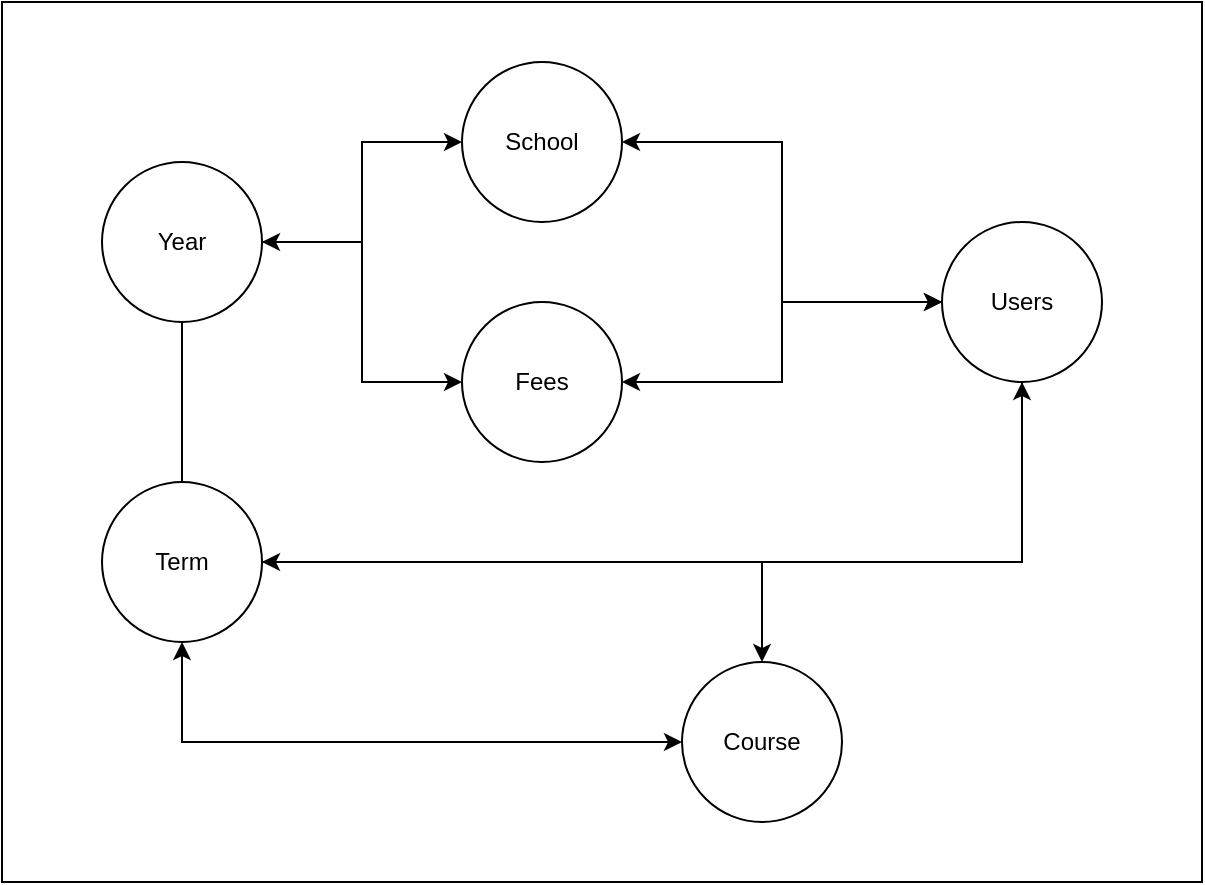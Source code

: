<mxfile version="14.3.1" type="github" pages="5">
  <diagram id="HqueQWfNLCLhg1whZo9X" name="modules">
    <mxGraphModel dx="744" dy="393" grid="1" gridSize="10" guides="1" tooltips="1" connect="1" arrows="1" fold="1" page="1" pageScale="1" pageWidth="850" pageHeight="1100" math="0" shadow="0">
      <root>
        <mxCell id="0" />
        <mxCell id="1" parent="0" />
        <mxCell id="sjWc-PMB-SDEbKh_rK0m-1" value="" style="rounded=0;whiteSpace=wrap;html=1;" parent="1" vertex="1">
          <mxGeometry x="40" y="160" width="600" height="440" as="geometry" />
        </mxCell>
        <mxCell id="sjWc-PMB-SDEbKh_rK0m-2" value="School" style="ellipse;whiteSpace=wrap;html=1;aspect=fixed;" parent="1" vertex="1">
          <mxGeometry x="270" y="190" width="80" height="80" as="geometry" />
        </mxCell>
        <mxCell id="sjWc-PMB-SDEbKh_rK0m-15" value="" style="edgeStyle=orthogonalEdgeStyle;rounded=0;orthogonalLoop=1;jettySize=auto;html=1;endArrow=classic;endFill=1;" parent="1" source="sjWc-PMB-SDEbKh_rK0m-3" target="sjWc-PMB-SDEbKh_rK0m-2" edge="1">
          <mxGeometry relative="1" as="geometry" />
        </mxCell>
        <mxCell id="sjWc-PMB-SDEbKh_rK0m-3" value="Year" style="ellipse;whiteSpace=wrap;html=1;aspect=fixed;" parent="1" vertex="1">
          <mxGeometry x="90" y="240" width="80" height="80" as="geometry" />
        </mxCell>
        <mxCell id="sjWc-PMB-SDEbKh_rK0m-16" value="" style="edgeStyle=orthogonalEdgeStyle;rounded=0;orthogonalLoop=1;jettySize=auto;html=1;endArrow=classic;endFill=1;startArrow=classic;startFill=1;" parent="1" source="sjWc-PMB-SDEbKh_rK0m-4" target="sjWc-PMB-SDEbKh_rK0m-2" edge="1">
          <mxGeometry relative="1" as="geometry" />
        </mxCell>
        <mxCell id="sjWc-PMB-SDEbKh_rK0m-4" value="Users" style="ellipse;whiteSpace=wrap;html=1;aspect=fixed;" parent="1" vertex="1">
          <mxGeometry x="510" y="270" width="80" height="80" as="geometry" />
        </mxCell>
        <mxCell id="sjWc-PMB-SDEbKh_rK0m-9" value="" style="edgeStyle=orthogonalEdgeStyle;rounded=0;orthogonalLoop=1;jettySize=auto;html=1;endArrow=classic;endFill=1;" parent="1" source="sjWc-PMB-SDEbKh_rK0m-5" target="sjWc-PMB-SDEbKh_rK0m-8" edge="1">
          <mxGeometry relative="1" as="geometry" />
        </mxCell>
        <mxCell id="sjWc-PMB-SDEbKh_rK0m-12" value="" style="edgeStyle=orthogonalEdgeStyle;rounded=0;orthogonalLoop=1;jettySize=auto;html=1;endArrow=none;endFill=0;" parent="1" source="sjWc-PMB-SDEbKh_rK0m-5" target="sjWc-PMB-SDEbKh_rK0m-3" edge="1">
          <mxGeometry relative="1" as="geometry" />
        </mxCell>
        <mxCell id="sjWc-PMB-SDEbKh_rK0m-13" value="" style="edgeStyle=orthogonalEdgeStyle;rounded=0;orthogonalLoop=1;jettySize=auto;html=1;endArrow=classic;endFill=1;startArrow=classic;startFill=1;" parent="1" source="sjWc-PMB-SDEbKh_rK0m-6" target="sjWc-PMB-SDEbKh_rK0m-3" edge="1">
          <mxGeometry relative="1" as="geometry" />
        </mxCell>
        <mxCell id="sjWc-PMB-SDEbKh_rK0m-14" value="" style="edgeStyle=orthogonalEdgeStyle;rounded=0;orthogonalLoop=1;jettySize=auto;html=1;endArrow=classic;endFill=1;startArrow=classic;startFill=1;" parent="1" source="sjWc-PMB-SDEbKh_rK0m-6" target="sjWc-PMB-SDEbKh_rK0m-4" edge="1">
          <mxGeometry relative="1" as="geometry" />
        </mxCell>
        <mxCell id="sjWc-PMB-SDEbKh_rK0m-6" value="Fees" style="ellipse;whiteSpace=wrap;html=1;aspect=fixed;" parent="1" vertex="1">
          <mxGeometry x="270" y="310" width="80" height="80" as="geometry" />
        </mxCell>
        <mxCell id="sjWc-PMB-SDEbKh_rK0m-17" value="" style="edgeStyle=orthogonalEdgeStyle;rounded=0;orthogonalLoop=1;jettySize=auto;html=1;endArrow=none;endFill=0;" parent="1" source="sjWc-PMB-SDEbKh_rK0m-5" target="sjWc-PMB-SDEbKh_rK0m-4" edge="1">
          <mxGeometry relative="1" as="geometry" />
        </mxCell>
        <mxCell id="sjWc-PMB-SDEbKh_rK0m-8" value="Course" style="ellipse;whiteSpace=wrap;html=1;aspect=fixed;" parent="1" vertex="1">
          <mxGeometry x="380" y="490" width="80" height="80" as="geometry" />
        </mxCell>
        <mxCell id="sjWc-PMB-SDEbKh_rK0m-19" value="" style="edgeStyle=orthogonalEdgeStyle;rounded=0;orthogonalLoop=1;jettySize=auto;html=1;endArrow=classic;endFill=1;startArrow=classic;startFill=1;" parent="1" source="sjWc-PMB-SDEbKh_rK0m-5" target="sjWc-PMB-SDEbKh_rK0m-4" edge="1">
          <mxGeometry relative="1" as="geometry" />
        </mxCell>
        <mxCell id="sjWc-PMB-SDEbKh_rK0m-5" value="Term" style="ellipse;whiteSpace=wrap;html=1;aspect=fixed;" parent="1" vertex="1">
          <mxGeometry x="90" y="400" width="80" height="80" as="geometry" />
        </mxCell>
        <mxCell id="sjWc-PMB-SDEbKh_rK0m-18" value="" style="edgeStyle=orthogonalEdgeStyle;rounded=0;orthogonalLoop=1;jettySize=auto;html=1;endArrow=classic;endFill=1;startArrow=classic;startFill=1;" parent="1" source="sjWc-PMB-SDEbKh_rK0m-8" target="sjWc-PMB-SDEbKh_rK0m-5" edge="1">
          <mxGeometry relative="1" as="geometry">
            <mxPoint x="490" y="610" as="sourcePoint" />
            <mxPoint x="560" y="350" as="targetPoint" />
          </mxGeometry>
        </mxCell>
      </root>
    </mxGraphModel>
  </diagram>
  <diagram id="t0_c6JWGLKiSiOp5SVA0" name="API dataflow">
    <mxGraphModel dx="744" dy="393" grid="1" gridSize="10" guides="1" tooltips="1" connect="1" arrows="1" fold="1" page="1" pageScale="1" pageWidth="850" pageHeight="1100" math="0" shadow="0">
      <root>
        <mxCell id="VSV_Id4nnWeI7F1zMTD4-0" />
        <mxCell id="VSV_Id4nnWeI7F1zMTD4-1" parent="VSV_Id4nnWeI7F1zMTD4-0" />
        <mxCell id="ddU1E_sIUu_gReHN4l-P-59" value="Start" style="strokeWidth=2;html=1;shape=mxgraph.flowchart.terminator;whiteSpace=wrap;" parent="VSV_Id4nnWeI7F1zMTD4-1" vertex="1">
          <mxGeometry x="242" y="58" width="100" height="60" as="geometry" />
        </mxCell>
        <mxCell id="ddU1E_sIUu_gReHN4l-P-61" value="" style="edgeStyle=orthogonalEdgeStyle;rounded=0;orthogonalLoop=1;jettySize=auto;html=1;startArrow=classic;startFill=1;endArrow=none;endFill=0;" parent="VSV_Id4nnWeI7F1zMTD4-1" source="ddU1E_sIUu_gReHN4l-P-60" target="ddU1E_sIUu_gReHN4l-P-59" edge="1">
          <mxGeometry relative="1" as="geometry" />
        </mxCell>
        <mxCell id="ddU1E_sIUu_gReHN4l-P-60" value="User inputs data in frontend and triggers operation" style="shape=parallelogram;html=1;strokeWidth=2;perimeter=parallelogramPerimeter;whiteSpace=wrap;rounded=1;arcSize=12;size=0.23;" parent="VSV_Id4nnWeI7F1zMTD4-1" vertex="1">
          <mxGeometry x="397" y="48" width="370" height="80" as="geometry" />
        </mxCell>
        <mxCell id="ddU1E_sIUu_gReHN4l-P-64" value="" style="edgeStyle=orthogonalEdgeStyle;rounded=0;orthogonalLoop=1;jettySize=auto;html=1;startArrow=classic;startFill=1;endArrow=none;endFill=0;" parent="VSV_Id4nnWeI7F1zMTD4-1" source="ddU1E_sIUu_gReHN4l-P-62" target="ddU1E_sIUu_gReHN4l-P-60" edge="1">
          <mxGeometry relative="1" as="geometry" />
        </mxCell>
        <mxCell id="ddU1E_sIUu_gReHN4l-P-62" value="Data is validated in frontend" style="rounded=1;whiteSpace=wrap;html=1;absoluteArcSize=1;arcSize=14;strokeWidth=2;" parent="VSV_Id4nnWeI7F1zMTD4-1" vertex="1">
          <mxGeometry x="532" y="158" width="100" height="100" as="geometry" />
        </mxCell>
        <mxCell id="ddU1E_sIUu_gReHN4l-P-66" value="" style="edgeStyle=orthogonalEdgeStyle;rounded=0;orthogonalLoop=1;jettySize=auto;html=1;startArrow=classic;startFill=1;endArrow=none;endFill=0;" parent="VSV_Id4nnWeI7F1zMTD4-1" source="ddU1E_sIUu_gReHN4l-P-65" target="ddU1E_sIUu_gReHN4l-P-62" edge="1">
          <mxGeometry relative="1" as="geometry" />
        </mxCell>
        <mxCell id="ddU1E_sIUu_gReHN4l-P-68" value="" style="edgeStyle=orthogonalEdgeStyle;rounded=0;orthogonalLoop=1;jettySize=auto;html=1;startArrow=none;startFill=0;endArrow=classic;endFill=1;" parent="VSV_Id4nnWeI7F1zMTD4-1" source="ddU1E_sIUu_gReHN4l-P-65" target="ddU1E_sIUu_gReHN4l-P-67" edge="1">
          <mxGeometry relative="1" as="geometry" />
        </mxCell>
        <mxCell id="ddU1E_sIUu_gReHN4l-P-71" value="" style="edgeStyle=orthogonalEdgeStyle;rounded=0;orthogonalLoop=1;jettySize=auto;html=1;startArrow=none;startFill=0;endArrow=classic;endFill=1;" parent="VSV_Id4nnWeI7F1zMTD4-1" source="ddU1E_sIUu_gReHN4l-P-65" target="ddU1E_sIUu_gReHN4l-P-70" edge="1">
          <mxGeometry relative="1" as="geometry" />
        </mxCell>
        <mxCell id="ddU1E_sIUu_gReHN4l-P-65" value="Data is Valid" style="strokeWidth=2;html=1;shape=mxgraph.flowchart.decision;whiteSpace=wrap;" parent="VSV_Id4nnWeI7F1zMTD4-1" vertex="1">
          <mxGeometry x="387" y="158" width="100" height="100" as="geometry" />
        </mxCell>
        <mxCell id="QZkIZdgw-79CvvaOFUtQ-3" value="" style="edgeStyle=orthogonalEdgeStyle;rounded=0;orthogonalLoop=1;jettySize=auto;html=1;dashed=1;startArrow=none;startFill=0;endArrow=classic;endFill=1;" parent="VSV_Id4nnWeI7F1zMTD4-1" source="ddU1E_sIUu_gReHN4l-P-67" target="QZkIZdgw-79CvvaOFUtQ-2" edge="1">
          <mxGeometry relative="1" as="geometry" />
        </mxCell>
        <mxCell id="ddU1E_sIUu_gReHN4l-P-67" value="Display error message to user" style="whiteSpace=wrap;html=1;strokeWidth=2;" parent="VSV_Id4nnWeI7F1zMTD4-1" vertex="1">
          <mxGeometry x="227" y="178" width="120" height="60" as="geometry" />
        </mxCell>
        <mxCell id="ddU1E_sIUu_gReHN4l-P-69" value="No" style="text;html=1;align=center;verticalAlign=middle;resizable=0;points=[];autosize=1;" parent="VSV_Id4nnWeI7F1zMTD4-1" vertex="1">
          <mxGeometry x="357" y="188" width="30" height="20" as="geometry" />
        </mxCell>
        <mxCell id="ddU1E_sIUu_gReHN4l-P-74" value="" style="edgeStyle=orthogonalEdgeStyle;rounded=0;orthogonalLoop=1;jettySize=auto;html=1;startArrow=none;startFill=0;endArrow=classic;endFill=1;" parent="VSV_Id4nnWeI7F1zMTD4-1" source="ddU1E_sIUu_gReHN4l-P-70" target="ddU1E_sIUu_gReHN4l-P-73" edge="1">
          <mxGeometry relative="1" as="geometry" />
        </mxCell>
        <mxCell id="ddU1E_sIUu_gReHN4l-P-70" value="Request is sent to Asynchronous backend API with data" style="whiteSpace=wrap;html=1;strokeWidth=2;" parent="VSV_Id4nnWeI7F1zMTD4-1" vertex="1">
          <mxGeometry x="437" y="338" width="170" height="60" as="geometry" />
        </mxCell>
        <mxCell id="ddU1E_sIUu_gReHN4l-P-72" value="&lt;div&gt;Yes&lt;/div&gt;" style="text;html=1;align=center;verticalAlign=middle;resizable=0;points=[];autosize=1;" parent="VSV_Id4nnWeI7F1zMTD4-1" vertex="1">
          <mxGeometry x="397" y="258" width="40" height="20" as="geometry" />
        </mxCell>
        <mxCell id="ddU1E_sIUu_gReHN4l-P-76" value="" style="edgeStyle=orthogonalEdgeStyle;rounded=0;orthogonalLoop=1;jettySize=auto;html=1;startArrow=none;startFill=0;endArrow=classic;endFill=1;" parent="VSV_Id4nnWeI7F1zMTD4-1" source="ddU1E_sIUu_gReHN4l-P-73" target="ddU1E_sIUu_gReHN4l-P-75" edge="1">
          <mxGeometry relative="1" as="geometry" />
        </mxCell>
        <mxCell id="ddU1E_sIUu_gReHN4l-P-73" value="Backend checks authentication and authorization" style="rounded=1;whiteSpace=wrap;html=1;absoluteArcSize=1;arcSize=14;strokeWidth=2;" parent="VSV_Id4nnWeI7F1zMTD4-1" vertex="1">
          <mxGeometry x="462" y="438" width="120" height="100" as="geometry" />
        </mxCell>
        <mxCell id="ddU1E_sIUu_gReHN4l-P-78" value="" style="edgeStyle=orthogonalEdgeStyle;rounded=0;orthogonalLoop=1;jettySize=auto;html=1;startArrow=none;startFill=0;endArrow=classic;endFill=1;" parent="VSV_Id4nnWeI7F1zMTD4-1" source="ddU1E_sIUu_gReHN4l-P-75" target="ddU1E_sIUu_gReHN4l-P-77" edge="1">
          <mxGeometry relative="1" as="geometry" />
        </mxCell>
        <mxCell id="ddU1E_sIUu_gReHN4l-P-82" value="" style="edgeStyle=orthogonalEdgeStyle;rounded=0;orthogonalLoop=1;jettySize=auto;html=1;startArrow=none;startFill=0;endArrow=classic;endFill=1;" parent="VSV_Id4nnWeI7F1zMTD4-1" source="ddU1E_sIUu_gReHN4l-P-75" target="ddU1E_sIUu_gReHN4l-P-81" edge="1">
          <mxGeometry relative="1" as="geometry" />
        </mxCell>
        <mxCell id="ddU1E_sIUu_gReHN4l-P-75" value="User is authenticated and authorized" style="rhombus;whiteSpace=wrap;html=1;rounded=1;strokeWidth=2;arcSize=14;" parent="VSV_Id4nnWeI7F1zMTD4-1" vertex="1">
          <mxGeometry x="232" y="423" width="110" height="130" as="geometry" />
        </mxCell>
        <mxCell id="ddU1E_sIUu_gReHN4l-P-79" value="" style="edgeStyle=orthogonalEdgeStyle;rounded=0;orthogonalLoop=1;jettySize=auto;html=1;startArrow=none;startFill=0;endArrow=classic;endFill=1;" parent="VSV_Id4nnWeI7F1zMTD4-1" source="ddU1E_sIUu_gReHN4l-P-77" target="ddU1E_sIUu_gReHN4l-P-67" edge="1">
          <mxGeometry relative="1" as="geometry" />
        </mxCell>
        <mxCell id="ddU1E_sIUu_gReHN4l-P-77" value="Send error message back to frontend" style="whiteSpace=wrap;html=1;rounded=1;strokeWidth=2;arcSize=14;" parent="VSV_Id4nnWeI7F1zMTD4-1" vertex="1">
          <mxGeometry x="227" y="328" width="120" height="60" as="geometry" />
        </mxCell>
        <mxCell id="ddU1E_sIUu_gReHN4l-P-80" value="No" style="text;html=1;align=center;verticalAlign=middle;resizable=0;points=[];autosize=1;" parent="VSV_Id4nnWeI7F1zMTD4-1" vertex="1">
          <mxGeometry x="292" y="398" width="30" height="20" as="geometry" />
        </mxCell>
        <mxCell id="ddU1E_sIUu_gReHN4l-P-87" value="" style="edgeStyle=orthogonalEdgeStyle;rounded=0;orthogonalLoop=1;jettySize=auto;html=1;startArrow=none;startFill=0;endArrow=classic;endFill=1;" parent="VSV_Id4nnWeI7F1zMTD4-1" source="ddU1E_sIUu_gReHN4l-P-81" target="ddU1E_sIUu_gReHN4l-P-86" edge="1">
          <mxGeometry relative="1" as="geometry" />
        </mxCell>
        <mxCell id="ddU1E_sIUu_gReHN4l-P-96" style="edgeStyle=orthogonalEdgeStyle;rounded=0;orthogonalLoop=1;jettySize=auto;html=1;entryX=0.008;entryY=0.4;entryDx=0;entryDy=0;entryPerimeter=0;startArrow=none;startFill=0;endArrow=classic;endFill=1;dashed=1;" parent="VSV_Id4nnWeI7F1zMTD4-1" source="ddU1E_sIUu_gReHN4l-P-81" target="ddU1E_sIUu_gReHN4l-P-77" edge="1">
          <mxGeometry relative="1" as="geometry">
            <Array as="points">
              <mxPoint x="169" y="633" />
              <mxPoint x="169" y="352" />
            </Array>
          </mxGeometry>
        </mxCell>
        <mxCell id="ddU1E_sIUu_gReHN4l-P-81" value="Perform requested operation" style="whiteSpace=wrap;html=1;rounded=1;strokeWidth=2;arcSize=14;" parent="VSV_Id4nnWeI7F1zMTD4-1" vertex="1">
          <mxGeometry x="327" y="613" width="120" height="60" as="geometry" />
        </mxCell>
        <mxCell id="ddU1E_sIUu_gReHN4l-P-83" value="Yes" style="text;html=1;align=center;verticalAlign=middle;resizable=0;points=[];autosize=1;" parent="VSV_Id4nnWeI7F1zMTD4-1" vertex="1">
          <mxGeometry x="287" y="553" width="40" height="20" as="geometry" />
        </mxCell>
        <mxCell id="ddU1E_sIUu_gReHN4l-P-92" value="" style="edgeStyle=orthogonalEdgeStyle;rounded=0;orthogonalLoop=1;jettySize=auto;html=1;startArrow=none;startFill=0;endArrow=classic;endFill=1;" parent="VSV_Id4nnWeI7F1zMTD4-1" source="ddU1E_sIUu_gReHN4l-P-84" target="ddU1E_sIUu_gReHN4l-P-90" edge="1">
          <mxGeometry relative="1" as="geometry" />
        </mxCell>
        <mxCell id="ddU1E_sIUu_gReHN4l-P-97" style="edgeStyle=orthogonalEdgeStyle;rounded=0;orthogonalLoop=1;jettySize=auto;html=1;startArrow=none;startFill=0;endArrow=classic;endFill=1;dashed=1;" parent="VSV_Id4nnWeI7F1zMTD4-1" source="ddU1E_sIUu_gReHN4l-P-84" edge="1">
          <mxGeometry relative="1" as="geometry">
            <mxPoint x="227" y="353" as="targetPoint" />
            <Array as="points">
              <mxPoint x="169" y="953" />
              <mxPoint x="169" y="353" />
            </Array>
          </mxGeometry>
        </mxCell>
        <mxCell id="ddU1E_sIUu_gReHN4l-P-84" value="CRUD operations on database" style="shape=cylinder;whiteSpace=wrap;html=1;boundedLbl=1;backgroundOutline=1;rounded=1;strokeWidth=2;arcSize=14;" parent="VSV_Id4nnWeI7F1zMTD4-1" vertex="1">
          <mxGeometry x="342" y="933" width="90" height="120" as="geometry" />
        </mxCell>
        <mxCell id="ddU1E_sIUu_gReHN4l-P-88" value="" style="edgeStyle=orthogonalEdgeStyle;rounded=0;orthogonalLoop=1;jettySize=auto;html=1;startArrow=none;startFill=0;endArrow=classic;endFill=1;" parent="VSV_Id4nnWeI7F1zMTD4-1" source="ddU1E_sIUu_gReHN4l-P-86" target="ddU1E_sIUu_gReHN4l-P-84" edge="1">
          <mxGeometry relative="1" as="geometry" />
        </mxCell>
        <mxCell id="zoeT5Pk1BlfVSWDVDY8V-0" value="" style="edgeStyle=orthogonalEdgeStyle;rounded=0;orthogonalLoop=1;jettySize=auto;html=1;" parent="VSV_Id4nnWeI7F1zMTD4-1" source="ddU1E_sIUu_gReHN4l-P-86" target="ddU1E_sIUu_gReHN4l-P-90" edge="1">
          <mxGeometry relative="1" as="geometry" />
        </mxCell>
        <mxCell id="ddU1E_sIUu_gReHN4l-P-86" value="Operation requires change in database" style="rhombus;whiteSpace=wrap;html=1;rounded=1;strokeWidth=2;arcSize=14;" parent="VSV_Id4nnWeI7F1zMTD4-1" vertex="1">
          <mxGeometry x="322" y="743" width="130" height="140" as="geometry" />
        </mxCell>
        <mxCell id="ddU1E_sIUu_gReHN4l-P-89" value="Yes" style="text;html=1;align=center;verticalAlign=middle;resizable=0;points=[];autosize=1;" parent="VSV_Id4nnWeI7F1zMTD4-1" vertex="1">
          <mxGeometry x="347" y="883" width="40" height="20" as="geometry" />
        </mxCell>
        <mxCell id="ddU1E_sIUu_gReHN4l-P-94" value="" style="edgeStyle=orthogonalEdgeStyle;rounded=0;orthogonalLoop=1;jettySize=auto;html=1;startArrow=none;startFill=0;endArrow=classic;endFill=1;" parent="VSV_Id4nnWeI7F1zMTD4-1" source="ddU1E_sIUu_gReHN4l-P-90" target="ddU1E_sIUu_gReHN4l-P-93" edge="1">
          <mxGeometry relative="1" as="geometry" />
        </mxCell>
        <mxCell id="ddU1E_sIUu_gReHN4l-P-90" value="Send Success message to frontend" style="whiteSpace=wrap;html=1;rounded=1;strokeWidth=2;arcSize=14;" parent="VSV_Id4nnWeI7F1zMTD4-1" vertex="1">
          <mxGeometry x="479" y="783" width="120" height="60" as="geometry" />
        </mxCell>
        <mxCell id="QZkIZdgw-79CvvaOFUtQ-1" value="" style="edgeStyle=orthogonalEdgeStyle;rounded=0;orthogonalLoop=1;jettySize=auto;html=1;dashed=1;startArrow=none;startFill=0;endArrow=classic;endFill=1;" parent="VSV_Id4nnWeI7F1zMTD4-1" source="ddU1E_sIUu_gReHN4l-P-93" target="QZkIZdgw-79CvvaOFUtQ-0" edge="1">
          <mxGeometry relative="1" as="geometry" />
        </mxCell>
        <mxCell id="ddU1E_sIUu_gReHN4l-P-93" value="Display Success Message and update frontend View" style="whiteSpace=wrap;html=1;rounded=1;strokeWidth=2;arcSize=14;" parent="VSV_Id4nnWeI7F1zMTD4-1" vertex="1">
          <mxGeometry x="647" y="783" width="120" height="60" as="geometry" />
        </mxCell>
        <mxCell id="ddU1E_sIUu_gReHN4l-P-98" value="on error" style="text;html=1;align=center;verticalAlign=middle;resizable=0;points=[];autosize=1;" parent="VSV_Id4nnWeI7F1zMTD4-1" vertex="1">
          <mxGeometry x="267" y="633" width="60" height="20" as="geometry" />
        </mxCell>
        <mxCell id="ddU1E_sIUu_gReHN4l-P-99" value="on error" style="text;html=1;align=center;verticalAlign=middle;resizable=0;points=[];autosize=1;" parent="VSV_Id4nnWeI7F1zMTD4-1" vertex="1">
          <mxGeometry x="282" y="953" width="60" height="20" as="geometry" />
        </mxCell>
        <mxCell id="QZkIZdgw-79CvvaOFUtQ-0" value="End" style="strokeWidth=2;html=1;shape=mxgraph.flowchart.terminator;whiteSpace=wrap;" parent="VSV_Id4nnWeI7F1zMTD4-1" vertex="1">
          <mxGeometry x="657" y="893" width="100" height="60" as="geometry" />
        </mxCell>
        <mxCell id="QZkIZdgw-79CvvaOFUtQ-2" value="End" style="strokeWidth=2;html=1;shape=mxgraph.flowchart.terminator;whiteSpace=wrap;" parent="VSV_Id4nnWeI7F1zMTD4-1" vertex="1">
          <mxGeometry x="83" y="178" width="100" height="60" as="geometry" />
        </mxCell>
        <mxCell id="zoeT5Pk1BlfVSWDVDY8V-1" value="No" style="text;html=1;align=center;verticalAlign=middle;resizable=0;points=[];autosize=1;" parent="VSV_Id4nnWeI7F1zMTD4-1" vertex="1">
          <mxGeometry x="447" y="790" width="30" height="20" as="geometry" />
        </mxCell>
      </root>
    </mxGraphModel>
  </diagram>
  <diagram name="User Update API dataflow" id="YxXXAodq7m6_bUZ31eUL">
    <mxGraphModel dx="744" dy="393" grid="1" gridSize="10" guides="1" tooltips="1" connect="1" arrows="1" fold="1" page="1" pageScale="1" pageWidth="850" pageHeight="1100" math="0" shadow="0">
      <root>
        <mxCell id="wWphUYBo3796ojH4ghle-0" />
        <mxCell id="wWphUYBo3796ojH4ghle-1" parent="wWphUYBo3796ojH4ghle-0" />
        <mxCell id="wWphUYBo3796ojH4ghle-2" value="Start" style="strokeWidth=2;html=1;shape=mxgraph.flowchart.terminator;whiteSpace=wrap;" parent="wWphUYBo3796ojH4ghle-1" vertex="1">
          <mxGeometry x="242" y="58" width="100" height="60" as="geometry" />
        </mxCell>
        <mxCell id="wWphUYBo3796ojH4ghle-3" value="" style="edgeStyle=orthogonalEdgeStyle;rounded=0;orthogonalLoop=1;jettySize=auto;html=1;startArrow=classic;startFill=1;endArrow=none;endFill=0;" parent="wWphUYBo3796ojH4ghle-1" source="wWphUYBo3796ojH4ghle-4" target="wWphUYBo3796ojH4ghle-2" edge="1">
          <mxGeometry relative="1" as="geometry" />
        </mxCell>
        <mxCell id="wWphUYBo3796ojH4ghle-4" value="&lt;div&gt;User inputs data to be updated for selected&lt;/div&gt;&lt;div&gt;user in frontend and triggers update operation&lt;/div&gt;" style="shape=parallelogram;html=1;strokeWidth=2;perimeter=parallelogramPerimeter;whiteSpace=wrap;rounded=1;arcSize=12;size=0.23;" parent="wWphUYBo3796ojH4ghle-1" vertex="1">
          <mxGeometry x="397" y="48" width="370" height="80" as="geometry" />
        </mxCell>
        <mxCell id="wWphUYBo3796ojH4ghle-5" value="" style="edgeStyle=orthogonalEdgeStyle;rounded=0;orthogonalLoop=1;jettySize=auto;html=1;startArrow=classic;startFill=1;endArrow=none;endFill=0;" parent="wWphUYBo3796ojH4ghle-1" source="wWphUYBo3796ojH4ghle-6" target="wWphUYBo3796ojH4ghle-4" edge="1">
          <mxGeometry relative="1" as="geometry" />
        </mxCell>
        <mxCell id="wWphUYBo3796ojH4ghle-6" value="Data is validated in frontend" style="rounded=1;whiteSpace=wrap;html=1;absoluteArcSize=1;arcSize=14;strokeWidth=2;" parent="wWphUYBo3796ojH4ghle-1" vertex="1">
          <mxGeometry x="532" y="158" width="100" height="100" as="geometry" />
        </mxCell>
        <mxCell id="wWphUYBo3796ojH4ghle-7" value="" style="edgeStyle=orthogonalEdgeStyle;rounded=0;orthogonalLoop=1;jettySize=auto;html=1;startArrow=classic;startFill=1;endArrow=none;endFill=0;" parent="wWphUYBo3796ojH4ghle-1" source="wWphUYBo3796ojH4ghle-10" target="wWphUYBo3796ojH4ghle-6" edge="1">
          <mxGeometry relative="1" as="geometry" />
        </mxCell>
        <mxCell id="wWphUYBo3796ojH4ghle-8" value="" style="edgeStyle=orthogonalEdgeStyle;rounded=0;orthogonalLoop=1;jettySize=auto;html=1;startArrow=none;startFill=0;endArrow=classic;endFill=1;" parent="wWphUYBo3796ojH4ghle-1" source="wWphUYBo3796ojH4ghle-10" target="wWphUYBo3796ojH4ghle-12" edge="1">
          <mxGeometry relative="1" as="geometry" />
        </mxCell>
        <mxCell id="wWphUYBo3796ojH4ghle-9" value="" style="edgeStyle=orthogonalEdgeStyle;rounded=0;orthogonalLoop=1;jettySize=auto;html=1;startArrow=none;startFill=0;endArrow=classic;endFill=1;" parent="wWphUYBo3796ojH4ghle-1" source="wWphUYBo3796ojH4ghle-10" target="wWphUYBo3796ojH4ghle-15" edge="1">
          <mxGeometry relative="1" as="geometry" />
        </mxCell>
        <mxCell id="wWphUYBo3796ojH4ghle-10" value="Data is Valid" style="strokeWidth=2;html=1;shape=mxgraph.flowchart.decision;whiteSpace=wrap;" parent="wWphUYBo3796ojH4ghle-1" vertex="1">
          <mxGeometry x="387" y="158" width="100" height="100" as="geometry" />
        </mxCell>
        <mxCell id="wWphUYBo3796ojH4ghle-11" value="" style="edgeStyle=orthogonalEdgeStyle;rounded=0;orthogonalLoop=1;jettySize=auto;html=1;dashed=1;startArrow=none;startFill=0;endArrow=classic;endFill=1;" parent="wWphUYBo3796ojH4ghle-1" source="wWphUYBo3796ojH4ghle-12" target="wWphUYBo3796ojH4ghle-43" edge="1">
          <mxGeometry relative="1" as="geometry" />
        </mxCell>
        <mxCell id="wWphUYBo3796ojH4ghle-12" value="Display error message to user" style="whiteSpace=wrap;html=1;strokeWidth=2;" parent="wWphUYBo3796ojH4ghle-1" vertex="1">
          <mxGeometry x="227" y="178" width="120" height="60" as="geometry" />
        </mxCell>
        <mxCell id="wWphUYBo3796ojH4ghle-13" value="No" style="text;html=1;align=center;verticalAlign=middle;resizable=0;points=[];autosize=1;" parent="wWphUYBo3796ojH4ghle-1" vertex="1">
          <mxGeometry x="357" y="188" width="30" height="20" as="geometry" />
        </mxCell>
        <mxCell id="wWphUYBo3796ojH4ghle-14" value="" style="edgeStyle=orthogonalEdgeStyle;rounded=0;orthogonalLoop=1;jettySize=auto;html=1;startArrow=none;startFill=0;endArrow=classic;endFill=1;" parent="wWphUYBo3796ojH4ghle-1" source="wWphUYBo3796ojH4ghle-15" target="wWphUYBo3796ojH4ghle-18" edge="1">
          <mxGeometry relative="1" as="geometry" />
        </mxCell>
        <mxCell id="wWphUYBo3796ojH4ghle-15" value="Request is sent to Asynchronous backend API with data" style="whiteSpace=wrap;html=1;strokeWidth=2;" parent="wWphUYBo3796ojH4ghle-1" vertex="1">
          <mxGeometry x="437" y="338" width="170" height="60" as="geometry" />
        </mxCell>
        <mxCell id="wWphUYBo3796ojH4ghle-16" value="&lt;div&gt;Yes&lt;/div&gt;" style="text;html=1;align=center;verticalAlign=middle;resizable=0;points=[];autosize=1;" parent="wWphUYBo3796ojH4ghle-1" vertex="1">
          <mxGeometry x="397" y="258" width="40" height="20" as="geometry" />
        </mxCell>
        <mxCell id="wWphUYBo3796ojH4ghle-17" value="" style="edgeStyle=orthogonalEdgeStyle;rounded=0;orthogonalLoop=1;jettySize=auto;html=1;startArrow=none;startFill=0;endArrow=classic;endFill=1;" parent="wWphUYBo3796ojH4ghle-1" source="wWphUYBo3796ojH4ghle-18" target="wWphUYBo3796ojH4ghle-21" edge="1">
          <mxGeometry relative="1" as="geometry" />
        </mxCell>
        <mxCell id="wWphUYBo3796ojH4ghle-18" value="Backend checks if user is authenticated and has permission to update user info" style="rounded=1;whiteSpace=wrap;html=1;absoluteArcSize=1;arcSize=14;strokeWidth=2;" parent="wWphUYBo3796ojH4ghle-1" vertex="1">
          <mxGeometry x="462" y="438" width="120" height="100" as="geometry" />
        </mxCell>
        <mxCell id="wWphUYBo3796ojH4ghle-19" value="" style="edgeStyle=orthogonalEdgeStyle;rounded=0;orthogonalLoop=1;jettySize=auto;html=1;startArrow=none;startFill=0;endArrow=classic;endFill=1;" parent="wWphUYBo3796ojH4ghle-1" source="wWphUYBo3796ojH4ghle-21" target="wWphUYBo3796ojH4ghle-23" edge="1">
          <mxGeometry relative="1" as="geometry" />
        </mxCell>
        <mxCell id="wWphUYBo3796ojH4ghle-20" value="" style="edgeStyle=orthogonalEdgeStyle;rounded=0;orthogonalLoop=1;jettySize=auto;html=1;startArrow=none;startFill=0;endArrow=classic;endFill=1;" parent="wWphUYBo3796ojH4ghle-1" source="wWphUYBo3796ojH4ghle-21" target="wWphUYBo3796ojH4ghle-28" edge="1">
          <mxGeometry relative="1" as="geometry" />
        </mxCell>
        <mxCell id="wWphUYBo3796ojH4ghle-21" value="User is authenticated and authorized" style="rhombus;whiteSpace=wrap;html=1;rounded=1;strokeWidth=2;arcSize=14;" parent="wWphUYBo3796ojH4ghle-1" vertex="1">
          <mxGeometry x="232" y="423" width="110" height="130" as="geometry" />
        </mxCell>
        <mxCell id="wWphUYBo3796ojH4ghle-22" value="" style="edgeStyle=orthogonalEdgeStyle;rounded=0;orthogonalLoop=1;jettySize=auto;html=1;startArrow=none;startFill=0;endArrow=classic;endFill=1;" parent="wWphUYBo3796ojH4ghle-1" source="wWphUYBo3796ojH4ghle-23" target="wWphUYBo3796ojH4ghle-12" edge="1">
          <mxGeometry relative="1" as="geometry" />
        </mxCell>
        <mxCell id="wWphUYBo3796ojH4ghle-23" value="Send error message back to frontend" style="whiteSpace=wrap;html=1;rounded=1;strokeWidth=2;arcSize=14;" parent="wWphUYBo3796ojH4ghle-1" vertex="1">
          <mxGeometry x="227" y="328" width="120" height="60" as="geometry" />
        </mxCell>
        <mxCell id="wWphUYBo3796ojH4ghle-24" value="No" style="text;html=1;align=center;verticalAlign=middle;resizable=0;points=[];autosize=1;" parent="wWphUYBo3796ojH4ghle-1" vertex="1">
          <mxGeometry x="292" y="398" width="30" height="20" as="geometry" />
        </mxCell>
        <mxCell id="P_N_gdOT6XoJ_Qr2XHNh-0" value="" style="edgeStyle=orthogonalEdgeStyle;rounded=0;orthogonalLoop=1;jettySize=auto;html=1;startArrow=none;startFill=0;endArrow=classic;endFill=1;" parent="wWphUYBo3796ojH4ghle-1" source="wWphUYBo3796ojH4ghle-28" target="wWphUYBo3796ojH4ghle-32" edge="1">
          <mxGeometry relative="1" as="geometry" />
        </mxCell>
        <mxCell id="P_N_gdOT6XoJ_Qr2XHNh-4" style="edgeStyle=orthogonalEdgeStyle;rounded=0;orthogonalLoop=1;jettySize=auto;html=1;entryX=0;entryY=0.5;entryDx=0;entryDy=0;dashed=1;startArrow=none;startFill=0;endArrow=classic;endFill=1;" parent="wWphUYBo3796ojH4ghle-1" source="wWphUYBo3796ojH4ghle-28" target="wWphUYBo3796ojH4ghle-23" edge="1">
          <mxGeometry relative="1" as="geometry">
            <Array as="points">
              <mxPoint x="160" y="640" />
              <mxPoint x="160" y="358" />
            </Array>
          </mxGeometry>
        </mxCell>
        <mxCell id="wWphUYBo3796ojH4ghle-28" value="Call util function" style="whiteSpace=wrap;html=1;rounded=1;strokeWidth=2;arcSize=14;" parent="wWphUYBo3796ojH4ghle-1" vertex="1">
          <mxGeometry x="327" y="613" width="120" height="60" as="geometry" />
        </mxCell>
        <mxCell id="wWphUYBo3796ojH4ghle-29" value="Yes" style="text;html=1;align=center;verticalAlign=middle;resizable=0;points=[];autosize=1;" parent="wWphUYBo3796ojH4ghle-1" vertex="1">
          <mxGeometry x="287" y="553" width="40" height="20" as="geometry" />
        </mxCell>
        <mxCell id="wWphUYBo3796ojH4ghle-30" value="" style="edgeStyle=orthogonalEdgeStyle;rounded=0;orthogonalLoop=1;jettySize=auto;html=1;startArrow=none;startFill=0;endArrow=classic;endFill=1;" parent="wWphUYBo3796ojH4ghle-1" source="wWphUYBo3796ojH4ghle-32" target="wWphUYBo3796ojH4ghle-37" edge="1">
          <mxGeometry relative="1" as="geometry" />
        </mxCell>
        <mxCell id="P_N_gdOT6XoJ_Qr2XHNh-2" value="" style="edgeStyle=orthogonalEdgeStyle;rounded=0;orthogonalLoop=1;jettySize=auto;html=1;startArrow=none;startFill=0;endArrow=classic;endFill=1;dashed=1;" parent="wWphUYBo3796ojH4ghle-1" source="wWphUYBo3796ojH4ghle-32" target="P_N_gdOT6XoJ_Qr2XHNh-1" edge="1">
          <mxGeometry relative="1" as="geometry" />
        </mxCell>
        <mxCell id="wWphUYBo3796ojH4ghle-32" value="&lt;div&gt;Update User info in&lt;/div&gt;&lt;div&gt;database&lt;/div&gt;" style="shape=cylinder;whiteSpace=wrap;html=1;boundedLbl=1;backgroundOutline=1;rounded=1;strokeWidth=2;arcSize=14;" parent="wWphUYBo3796ojH4ghle-1" vertex="1">
          <mxGeometry x="342" y="753" width="90" height="120" as="geometry" />
        </mxCell>
        <mxCell id="wWphUYBo3796ojH4ghle-36" value="" style="edgeStyle=orthogonalEdgeStyle;rounded=0;orthogonalLoop=1;jettySize=auto;html=1;startArrow=none;startFill=0;endArrow=classic;endFill=1;" parent="wWphUYBo3796ojH4ghle-1" source="wWphUYBo3796ojH4ghle-37" target="wWphUYBo3796ojH4ghle-39" edge="1">
          <mxGeometry relative="1" as="geometry" />
        </mxCell>
        <mxCell id="wWphUYBo3796ojH4ghle-37" value="Send Success message to frontend" style="whiteSpace=wrap;html=1;rounded=1;strokeWidth=2;arcSize=14;" parent="wWphUYBo3796ojH4ghle-1" vertex="1">
          <mxGeometry x="479" y="783" width="120" height="60" as="geometry" />
        </mxCell>
        <mxCell id="wWphUYBo3796ojH4ghle-38" value="" style="edgeStyle=orthogonalEdgeStyle;rounded=0;orthogonalLoop=1;jettySize=auto;html=1;dashed=1;startArrow=none;startFill=0;endArrow=classic;endFill=1;" parent="wWphUYBo3796ojH4ghle-1" source="wWphUYBo3796ojH4ghle-39" target="wWphUYBo3796ojH4ghle-42" edge="1">
          <mxGeometry relative="1" as="geometry" />
        </mxCell>
        <mxCell id="wWphUYBo3796ojH4ghle-39" value="Display Success Message and update frontend View" style="whiteSpace=wrap;html=1;rounded=1;strokeWidth=2;arcSize=14;" parent="wWphUYBo3796ojH4ghle-1" vertex="1">
          <mxGeometry x="647" y="783" width="120" height="60" as="geometry" />
        </mxCell>
        <mxCell id="wWphUYBo3796ojH4ghle-40" value="on error" style="text;html=1;align=center;verticalAlign=middle;resizable=0;points=[];autosize=1;" parent="wWphUYBo3796ojH4ghle-1" vertex="1">
          <mxGeometry x="267" y="620" width="60" height="20" as="geometry" />
        </mxCell>
        <mxCell id="wWphUYBo3796ojH4ghle-41" value="on error" style="text;html=1;align=center;verticalAlign=middle;resizable=0;points=[];autosize=1;" parent="wWphUYBo3796ojH4ghle-1" vertex="1">
          <mxGeometry x="282" y="790" width="60" height="20" as="geometry" />
        </mxCell>
        <mxCell id="wWphUYBo3796ojH4ghle-42" value="End" style="strokeWidth=2;html=1;shape=mxgraph.flowchart.terminator;whiteSpace=wrap;" parent="wWphUYBo3796ojH4ghle-1" vertex="1">
          <mxGeometry x="657" y="893" width="100" height="60" as="geometry" />
        </mxCell>
        <mxCell id="wWphUYBo3796ojH4ghle-43" value="End" style="strokeWidth=2;html=1;shape=mxgraph.flowchart.terminator;whiteSpace=wrap;" parent="wWphUYBo3796ojH4ghle-1" vertex="1">
          <mxGeometry x="83" y="178" width="100" height="60" as="geometry" />
        </mxCell>
        <mxCell id="P_N_gdOT6XoJ_Qr2XHNh-5" style="edgeStyle=orthogonalEdgeStyle;rounded=0;orthogonalLoop=1;jettySize=auto;html=1;entryX=0;entryY=0.5;entryDx=0;entryDy=0;dashed=1;startArrow=none;startFill=0;endArrow=classic;endFill=1;" parent="wWphUYBo3796ojH4ghle-1" source="P_N_gdOT6XoJ_Qr2XHNh-1" target="wWphUYBo3796ojH4ghle-23" edge="1">
          <mxGeometry relative="1" as="geometry">
            <Array as="points">
              <mxPoint x="160" y="358" />
            </Array>
          </mxGeometry>
        </mxCell>
        <mxCell id="P_N_gdOT6XoJ_Qr2XHNh-1" value="Rollback transaction" style="whiteSpace=wrap;html=1;rounded=1;strokeWidth=2;arcSize=14;" parent="wWphUYBo3796ojH4ghle-1" vertex="1">
          <mxGeometry x="122" y="783" width="120" height="60" as="geometry" />
        </mxCell>
      </root>
    </mxGraphModel>
  </diagram>
  <diagram name="User Update API Activity Diagram" id="VGfXHMoSWfOTZGHVGzC1">
    <mxGraphModel dx="1240" dy="655" grid="1" gridSize="10" guides="1" tooltips="1" connect="1" arrows="1" fold="1" page="1" pageScale="1" pageWidth="850" pageHeight="1100" math="0" shadow="0">
      <root>
        <mxCell id="1L261miFYwZ7nQnk9QAg-0" />
        <mxCell id="1L261miFYwZ7nQnk9QAg-1" parent="1L261miFYwZ7nQnk9QAg-0" />
        <mxCell id="1L261miFYwZ7nQnk9QAg-4" value="&lt;div&gt;User inputs data to be updated for selected&lt;/div&gt;&lt;div&gt;user in frontend and triggers update operation&lt;/div&gt;" style="shape=parallelogram;html=1;strokeWidth=2;perimeter=parallelogramPerimeter;whiteSpace=wrap;rounded=1;arcSize=12;size=0.23;" vertex="1" parent="1L261miFYwZ7nQnk9QAg-1">
          <mxGeometry x="397" y="48" width="370" height="80" as="geometry" />
        </mxCell>
        <mxCell id="1L261miFYwZ7nQnk9QAg-5" value="" style="edgeStyle=orthogonalEdgeStyle;rounded=0;orthogonalLoop=1;jettySize=auto;html=1;startArrow=classic;startFill=1;endArrow=none;endFill=0;" edge="1" parent="1L261miFYwZ7nQnk9QAg-1" source="1L261miFYwZ7nQnk9QAg-6" target="1L261miFYwZ7nQnk9QAg-4">
          <mxGeometry relative="1" as="geometry" />
        </mxCell>
        <mxCell id="1L261miFYwZ7nQnk9QAg-6" value="Data is validated in frontend" style="rounded=1;whiteSpace=wrap;html=1;absoluteArcSize=1;arcSize=14;strokeWidth=2;" vertex="1" parent="1L261miFYwZ7nQnk9QAg-1">
          <mxGeometry x="532" y="158" width="100" height="100" as="geometry" />
        </mxCell>
        <mxCell id="1L261miFYwZ7nQnk9QAg-7" value="" style="edgeStyle=orthogonalEdgeStyle;rounded=0;orthogonalLoop=1;jettySize=auto;html=1;startArrow=classic;startFill=1;endArrow=none;endFill=0;" edge="1" parent="1L261miFYwZ7nQnk9QAg-1" source="1L261miFYwZ7nQnk9QAg-10" target="1L261miFYwZ7nQnk9QAg-6">
          <mxGeometry relative="1" as="geometry" />
        </mxCell>
        <mxCell id="1L261miFYwZ7nQnk9QAg-8" value="" style="edgeStyle=orthogonalEdgeStyle;rounded=0;orthogonalLoop=1;jettySize=auto;html=1;startArrow=none;startFill=0;endArrow=classic;endFill=1;" edge="1" parent="1L261miFYwZ7nQnk9QAg-1" source="1L261miFYwZ7nQnk9QAg-10" target="1L261miFYwZ7nQnk9QAg-12">
          <mxGeometry relative="1" as="geometry" />
        </mxCell>
        <mxCell id="1L261miFYwZ7nQnk9QAg-9" value="" style="edgeStyle=orthogonalEdgeStyle;rounded=0;orthogonalLoop=1;jettySize=auto;html=1;startArrow=none;startFill=0;endArrow=classic;endFill=1;" edge="1" parent="1L261miFYwZ7nQnk9QAg-1" source="1L261miFYwZ7nQnk9QAg-10" target="1L261miFYwZ7nQnk9QAg-15">
          <mxGeometry relative="1" as="geometry" />
        </mxCell>
        <mxCell id="1L261miFYwZ7nQnk9QAg-10" value="Data is Valid" style="strokeWidth=2;html=1;shape=mxgraph.flowchart.decision;whiteSpace=wrap;" vertex="1" parent="1L261miFYwZ7nQnk9QAg-1">
          <mxGeometry x="387" y="158" width="100" height="100" as="geometry" />
        </mxCell>
        <mxCell id="1L261miFYwZ7nQnk9QAg-12" value="Display error message to user" style="whiteSpace=wrap;html=1;strokeWidth=2;" vertex="1" parent="1L261miFYwZ7nQnk9QAg-1">
          <mxGeometry x="227" y="178" width="120" height="60" as="geometry" />
        </mxCell>
        <mxCell id="1L261miFYwZ7nQnk9QAg-13" value="No" style="text;html=1;align=center;verticalAlign=middle;resizable=0;points=[];autosize=1;" vertex="1" parent="1L261miFYwZ7nQnk9QAg-1">
          <mxGeometry x="357" y="188" width="30" height="20" as="geometry" />
        </mxCell>
        <mxCell id="1L261miFYwZ7nQnk9QAg-14" value="" style="edgeStyle=orthogonalEdgeStyle;rounded=0;orthogonalLoop=1;jettySize=auto;html=1;startArrow=none;startFill=0;endArrow=classic;endFill=1;" edge="1" parent="1L261miFYwZ7nQnk9QAg-1" source="1L261miFYwZ7nQnk9QAg-15" target="1L261miFYwZ7nQnk9QAg-18">
          <mxGeometry relative="1" as="geometry" />
        </mxCell>
        <mxCell id="1L261miFYwZ7nQnk9QAg-15" value="Request is sent to Asynchronous backend API with data" style="whiteSpace=wrap;html=1;strokeWidth=2;" vertex="1" parent="1L261miFYwZ7nQnk9QAg-1">
          <mxGeometry x="437" y="338" width="170" height="60" as="geometry" />
        </mxCell>
        <mxCell id="1L261miFYwZ7nQnk9QAg-16" value="&lt;div&gt;Yes&lt;/div&gt;" style="text;html=1;align=center;verticalAlign=middle;resizable=0;points=[];autosize=1;" vertex="1" parent="1L261miFYwZ7nQnk9QAg-1">
          <mxGeometry x="397" y="258" width="40" height="20" as="geometry" />
        </mxCell>
        <mxCell id="1L261miFYwZ7nQnk9QAg-17" value="" style="edgeStyle=orthogonalEdgeStyle;rounded=0;orthogonalLoop=1;jettySize=auto;html=1;startArrow=none;startFill=0;endArrow=classic;endFill=1;" edge="1" parent="1L261miFYwZ7nQnk9QAg-1" source="1L261miFYwZ7nQnk9QAg-18" target="1L261miFYwZ7nQnk9QAg-21">
          <mxGeometry relative="1" as="geometry" />
        </mxCell>
        <mxCell id="1L261miFYwZ7nQnk9QAg-18" value="Backend checks if user is authenticated and has permission to update user info" style="rounded=1;whiteSpace=wrap;html=1;absoluteArcSize=1;arcSize=14;strokeWidth=2;" vertex="1" parent="1L261miFYwZ7nQnk9QAg-1">
          <mxGeometry x="462" y="438" width="120" height="100" as="geometry" />
        </mxCell>
        <mxCell id="1L261miFYwZ7nQnk9QAg-19" value="" style="edgeStyle=orthogonalEdgeStyle;rounded=0;orthogonalLoop=1;jettySize=auto;html=1;startArrow=none;startFill=0;endArrow=classic;endFill=1;" edge="1" parent="1L261miFYwZ7nQnk9QAg-1" source="1L261miFYwZ7nQnk9QAg-21" target="1L261miFYwZ7nQnk9QAg-23">
          <mxGeometry relative="1" as="geometry" />
        </mxCell>
        <mxCell id="1L261miFYwZ7nQnk9QAg-20" value="" style="edgeStyle=orthogonalEdgeStyle;rounded=0;orthogonalLoop=1;jettySize=auto;html=1;startArrow=none;startFill=0;endArrow=classic;endFill=1;" edge="1" parent="1L261miFYwZ7nQnk9QAg-1" source="1L261miFYwZ7nQnk9QAg-21" target="1L261miFYwZ7nQnk9QAg-27">
          <mxGeometry relative="1" as="geometry" />
        </mxCell>
        <mxCell id="1L261miFYwZ7nQnk9QAg-21" value="User is authenticated and authorized" style="rhombus;whiteSpace=wrap;html=1;rounded=1;strokeWidth=2;arcSize=14;" vertex="1" parent="1L261miFYwZ7nQnk9QAg-1">
          <mxGeometry x="232" y="423" width="110" height="130" as="geometry" />
        </mxCell>
        <mxCell id="1L261miFYwZ7nQnk9QAg-22" value="" style="edgeStyle=orthogonalEdgeStyle;rounded=0;orthogonalLoop=1;jettySize=auto;html=1;startArrow=none;startFill=0;endArrow=classic;endFill=1;" edge="1" parent="1L261miFYwZ7nQnk9QAg-1" source="1L261miFYwZ7nQnk9QAg-23" target="1L261miFYwZ7nQnk9QAg-12">
          <mxGeometry relative="1" as="geometry" />
        </mxCell>
        <mxCell id="1L261miFYwZ7nQnk9QAg-23" value="Send error message back to frontend" style="whiteSpace=wrap;html=1;rounded=1;strokeWidth=2;arcSize=14;" vertex="1" parent="1L261miFYwZ7nQnk9QAg-1">
          <mxGeometry x="227" y="328" width="120" height="60" as="geometry" />
        </mxCell>
        <mxCell id="1L261miFYwZ7nQnk9QAg-24" value="No" style="text;html=1;align=center;verticalAlign=middle;resizable=0;points=[];autosize=1;" vertex="1" parent="1L261miFYwZ7nQnk9QAg-1">
          <mxGeometry x="292" y="398" width="30" height="20" as="geometry" />
        </mxCell>
        <mxCell id="1L261miFYwZ7nQnk9QAg-25" value="" style="edgeStyle=orthogonalEdgeStyle;rounded=0;orthogonalLoop=1;jettySize=auto;html=1;startArrow=none;startFill=0;endArrow=classic;endFill=1;" edge="1" parent="1L261miFYwZ7nQnk9QAg-1" source="1L261miFYwZ7nQnk9QAg-27" target="1L261miFYwZ7nQnk9QAg-31">
          <mxGeometry relative="1" as="geometry" />
        </mxCell>
        <mxCell id="1L261miFYwZ7nQnk9QAg-26" style="edgeStyle=orthogonalEdgeStyle;rounded=0;orthogonalLoop=1;jettySize=auto;html=1;entryX=0;entryY=0.5;entryDx=0;entryDy=0;dashed=1;startArrow=none;startFill=0;endArrow=classic;endFill=1;" edge="1" parent="1L261miFYwZ7nQnk9QAg-1" source="1L261miFYwZ7nQnk9QAg-27" target="1L261miFYwZ7nQnk9QAg-23">
          <mxGeometry relative="1" as="geometry">
            <Array as="points">
              <mxPoint x="160" y="640" />
              <mxPoint x="160" y="358" />
            </Array>
          </mxGeometry>
        </mxCell>
        <mxCell id="1L261miFYwZ7nQnk9QAg-27" value="Call util function" style="whiteSpace=wrap;html=1;rounded=1;strokeWidth=2;arcSize=14;" vertex="1" parent="1L261miFYwZ7nQnk9QAg-1">
          <mxGeometry x="327" y="613" width="120" height="60" as="geometry" />
        </mxCell>
        <mxCell id="1L261miFYwZ7nQnk9QAg-28" value="Yes" style="text;html=1;align=center;verticalAlign=middle;resizable=0;points=[];autosize=1;" vertex="1" parent="1L261miFYwZ7nQnk9QAg-1">
          <mxGeometry x="287" y="553" width="40" height="20" as="geometry" />
        </mxCell>
        <mxCell id="1L261miFYwZ7nQnk9QAg-29" value="" style="edgeStyle=orthogonalEdgeStyle;rounded=0;orthogonalLoop=1;jettySize=auto;html=1;startArrow=none;startFill=0;endArrow=open;endFill=0;" edge="1" parent="1L261miFYwZ7nQnk9QAg-1" source="1L261miFYwZ7nQnk9QAg-31" target="1L261miFYwZ7nQnk9QAg-33">
          <mxGeometry relative="1" as="geometry" />
        </mxCell>
        <mxCell id="1L261miFYwZ7nQnk9QAg-30" value="" style="edgeStyle=orthogonalEdgeStyle;rounded=0;orthogonalLoop=1;jettySize=auto;html=1;startArrow=none;startFill=0;endArrow=classic;endFill=1;dashed=1;" edge="1" parent="1L261miFYwZ7nQnk9QAg-1" source="1L261miFYwZ7nQnk9QAg-31" target="1L261miFYwZ7nQnk9QAg-41">
          <mxGeometry relative="1" as="geometry" />
        </mxCell>
        <mxCell id="1L261miFYwZ7nQnk9QAg-31" value="&lt;div&gt;Update User info in&lt;/div&gt;&lt;div&gt;database&lt;/div&gt;" style="shape=cylinder;whiteSpace=wrap;html=1;boundedLbl=1;backgroundOutline=1;rounded=1;strokeWidth=2;arcSize=14;" vertex="1" parent="1L261miFYwZ7nQnk9QAg-1">
          <mxGeometry x="342" y="753" width="90" height="120" as="geometry" />
        </mxCell>
        <mxCell id="1L261miFYwZ7nQnk9QAg-32" value="" style="edgeStyle=orthogonalEdgeStyle;rounded=0;orthogonalLoop=1;jettySize=auto;html=1;startArrow=none;startFill=0;endArrow=open;endFill=0;" edge="1" parent="1L261miFYwZ7nQnk9QAg-1" source="1L261miFYwZ7nQnk9QAg-33" target="1L261miFYwZ7nQnk9QAg-35">
          <mxGeometry relative="1" as="geometry" />
        </mxCell>
        <mxCell id="1L261miFYwZ7nQnk9QAg-33" value="Send Success message to frontend" style="whiteSpace=wrap;html=1;rounded=1;strokeWidth=2;arcSize=14;" vertex="1" parent="1L261miFYwZ7nQnk9QAg-1">
          <mxGeometry x="479" y="783" width="120" height="60" as="geometry" />
        </mxCell>
        <mxCell id="1L261miFYwZ7nQnk9QAg-35" value="Display Success Message and update frontend View" style="whiteSpace=wrap;html=1;rounded=1;strokeWidth=2;arcSize=14;" vertex="1" parent="1L261miFYwZ7nQnk9QAg-1">
          <mxGeometry x="647" y="783" width="120" height="60" as="geometry" />
        </mxCell>
        <mxCell id="1L261miFYwZ7nQnk9QAg-36" value="on error" style="text;html=1;align=center;verticalAlign=middle;resizable=0;points=[];autosize=1;" vertex="1" parent="1L261miFYwZ7nQnk9QAg-1">
          <mxGeometry x="267" y="620" width="60" height="20" as="geometry" />
        </mxCell>
        <mxCell id="1L261miFYwZ7nQnk9QAg-37" value="on error" style="text;html=1;align=center;verticalAlign=middle;resizable=0;points=[];autosize=1;" vertex="1" parent="1L261miFYwZ7nQnk9QAg-1">
          <mxGeometry x="282" y="790" width="60" height="20" as="geometry" />
        </mxCell>
        <mxCell id="1L261miFYwZ7nQnk9QAg-40" style="edgeStyle=orthogonalEdgeStyle;rounded=0;orthogonalLoop=1;jettySize=auto;html=1;entryX=0;entryY=0.5;entryDx=0;entryDy=0;dashed=1;startArrow=none;startFill=0;endArrow=classic;endFill=1;" edge="1" parent="1L261miFYwZ7nQnk9QAg-1" source="1L261miFYwZ7nQnk9QAg-41" target="1L261miFYwZ7nQnk9QAg-23">
          <mxGeometry relative="1" as="geometry">
            <Array as="points">
              <mxPoint x="160" y="358" />
            </Array>
          </mxGeometry>
        </mxCell>
        <mxCell id="1L261miFYwZ7nQnk9QAg-41" value="Rollback transaction" style="whiteSpace=wrap;html=1;rounded=1;strokeWidth=2;arcSize=14;" vertex="1" parent="1L261miFYwZ7nQnk9QAg-1">
          <mxGeometry x="122" y="783" width="120" height="60" as="geometry" />
        </mxCell>
        <mxCell id="WU8VaDupYEtNOxRLhPxv-1" value="" style="edgeStyle=orthogonalEdgeStyle;rounded=0;orthogonalLoop=1;jettySize=auto;html=1;startArrow=blockThin;startFill=1;endArrow=none;endFill=0;" edge="1" parent="1L261miFYwZ7nQnk9QAg-1" source="1L261miFYwZ7nQnk9QAg-4" target="WU8VaDupYEtNOxRLhPxv-0">
          <mxGeometry relative="1" as="geometry" />
        </mxCell>
        <mxCell id="WU8VaDupYEtNOxRLhPxv-0" value="" style="strokeWidth=2;html=1;shape=mxgraph.flowchart.start_2;whiteSpace=wrap;fillColor=#000000;" vertex="1" parent="1L261miFYwZ7nQnk9QAg-1">
          <mxGeometry x="310" y="73" width="30" height="30" as="geometry" />
        </mxCell>
        <mxCell id="WU8VaDupYEtNOxRLhPxv-3" value="" style="edgeStyle=orthogonalEdgeStyle;rounded=0;orthogonalLoop=1;jettySize=auto;html=1;startArrow=blockThin;startFill=1;endArrow=none;endFill=0;" edge="1" parent="1L261miFYwZ7nQnk9QAg-1" source="WU8VaDupYEtNOxRLhPxv-2" target="1L261miFYwZ7nQnk9QAg-12">
          <mxGeometry relative="1" as="geometry" />
        </mxCell>
        <mxCell id="WU8VaDupYEtNOxRLhPxv-2" value="" style="ellipse;html=1;shape=endState;fillColor=#000000;" vertex="1" parent="1L261miFYwZ7nQnk9QAg-1">
          <mxGeometry x="140" y="193" width="30" height="30" as="geometry" />
        </mxCell>
        <mxCell id="WU8VaDupYEtNOxRLhPxv-5" value="" style="edgeStyle=orthogonalEdgeStyle;rounded=0;orthogonalLoop=1;jettySize=auto;html=1;startArrow=open;startFill=0;endArrow=none;endFill=0;" edge="1" parent="1L261miFYwZ7nQnk9QAg-1" source="WU8VaDupYEtNOxRLhPxv-4" target="1L261miFYwZ7nQnk9QAg-35">
          <mxGeometry relative="1" as="geometry" />
        </mxCell>
        <mxCell id="WU8VaDupYEtNOxRLhPxv-4" value="" style="ellipse;html=1;shape=endState;fillColor=#000000;" vertex="1" parent="1L261miFYwZ7nQnk9QAg-1">
          <mxGeometry x="692" y="890" width="30" height="30" as="geometry" />
        </mxCell>
      </root>
    </mxGraphModel>
  </diagram>
  <diagram id="nMLR8pVTXaY17y463DGw" name="Architecture Design">
    <mxGraphModel dx="744" dy="393" grid="1" gridSize="10" guides="1" tooltips="1" connect="1" arrows="1" fold="1" page="1" pageScale="1" pageWidth="850" pageHeight="1100" math="0" shadow="0">
      <root>
        <mxCell id="yIh0vuGxAedoSUnFbcXJ-0" />
        <mxCell id="yIh0vuGxAedoSUnFbcXJ-1" parent="yIh0vuGxAedoSUnFbcXJ-0" />
        <mxCell id="yIh0vuGxAedoSUnFbcXJ-4" value="" style="edgeStyle=orthogonalEdgeStyle;rounded=0;orthogonalLoop=1;jettySize=auto;html=1;shape=flexArrow;startArrow=block;sourcePerimeterSpacing=6;" parent="yIh0vuGxAedoSUnFbcXJ-1" source="yIh0vuGxAedoSUnFbcXJ-2" target="yIh0vuGxAedoSUnFbcXJ-3" edge="1">
          <mxGeometry relative="1" as="geometry" />
        </mxCell>
        <mxCell id="yIh0vuGxAedoSUnFbcXJ-2" value="&lt;div&gt;Frontend Client&lt;/div&gt;&lt;div&gt;&lt;br&gt;&lt;/div&gt;&lt;div&gt;React.js web application, Android app etc.&lt;br&gt;&lt;/div&gt;" style="rounded=0;whiteSpace=wrap;html=1;fillColor=#dae8fc;strokeColor=#6c8ebf;" parent="yIh0vuGxAedoSUnFbcXJ-1" vertex="1">
          <mxGeometry x="200" y="40" width="400" height="120" as="geometry" />
        </mxCell>
        <mxCell id="yIh0vuGxAedoSUnFbcXJ-6" value="" style="edgeStyle=orthogonalEdgeStyle;shape=flexArrow;rounded=0;orthogonalLoop=1;jettySize=auto;html=1;startArrow=block;shadow=0;targetPerimeterSpacing=6;" parent="yIh0vuGxAedoSUnFbcXJ-1" source="yIh0vuGxAedoSUnFbcXJ-3" target="yIh0vuGxAedoSUnFbcXJ-5" edge="1">
          <mxGeometry relative="1" as="geometry" />
        </mxCell>
        <mxCell id="yIh0vuGxAedoSUnFbcXJ-3" value="Cloudflare proxy servers" style="ellipse;shape=cloud;whiteSpace=wrap;html=1;rounded=0;fillColor=#fff2cc;strokeColor=#d6b656;" parent="yIh0vuGxAedoSUnFbcXJ-1" vertex="1">
          <mxGeometry x="280" y="220" width="240" height="140" as="geometry" />
        </mxCell>
        <mxCell id="yIh0vuGxAedoSUnFbcXJ-8" value="" style="edgeStyle=orthogonalEdgeStyle;shape=flexArrow;rounded=0;orthogonalLoop=1;jettySize=auto;html=1;startArrow=block;targetPerimeterSpacing=6;sourcePerimeterSpacing=6;" parent="yIh0vuGxAedoSUnFbcXJ-1" source="yIh0vuGxAedoSUnFbcXJ-5" target="yIh0vuGxAedoSUnFbcXJ-7" edge="1">
          <mxGeometry relative="1" as="geometry" />
        </mxCell>
        <mxCell id="yIh0vuGxAedoSUnFbcXJ-5" value="&lt;div&gt;Backend Client&lt;/div&gt;&lt;div&gt;&lt;br&gt;&lt;/div&gt;&lt;div&gt;Asynchronous API client running on containerized deployment&lt;br&gt;&lt;/div&gt;" style="whiteSpace=wrap;html=1;rounded=0;fillColor=#d5e8d4;strokeColor=#82b366;" parent="yIh0vuGxAedoSUnFbcXJ-1" vertex="1">
          <mxGeometry x="200" y="440" width="400" height="120" as="geometry" />
        </mxCell>
        <mxCell id="yIh0vuGxAedoSUnFbcXJ-7" value="&lt;div&gt;Database&lt;/div&gt;&lt;div&gt;&lt;br&gt;&lt;/div&gt;&lt;div&gt;SQL database instance&lt;br&gt;&lt;/div&gt;" style="shape=cylinder;whiteSpace=wrap;html=1;boundedLbl=1;backgroundOutline=1;rounded=0;fillColor=#e1d5e7;strokeColor=#9673a6;" parent="yIh0vuGxAedoSUnFbcXJ-1" vertex="1">
          <mxGeometry x="280" y="640" width="240" height="140" as="geometry" />
        </mxCell>
      </root>
    </mxGraphModel>
  </diagram>
</mxfile>
